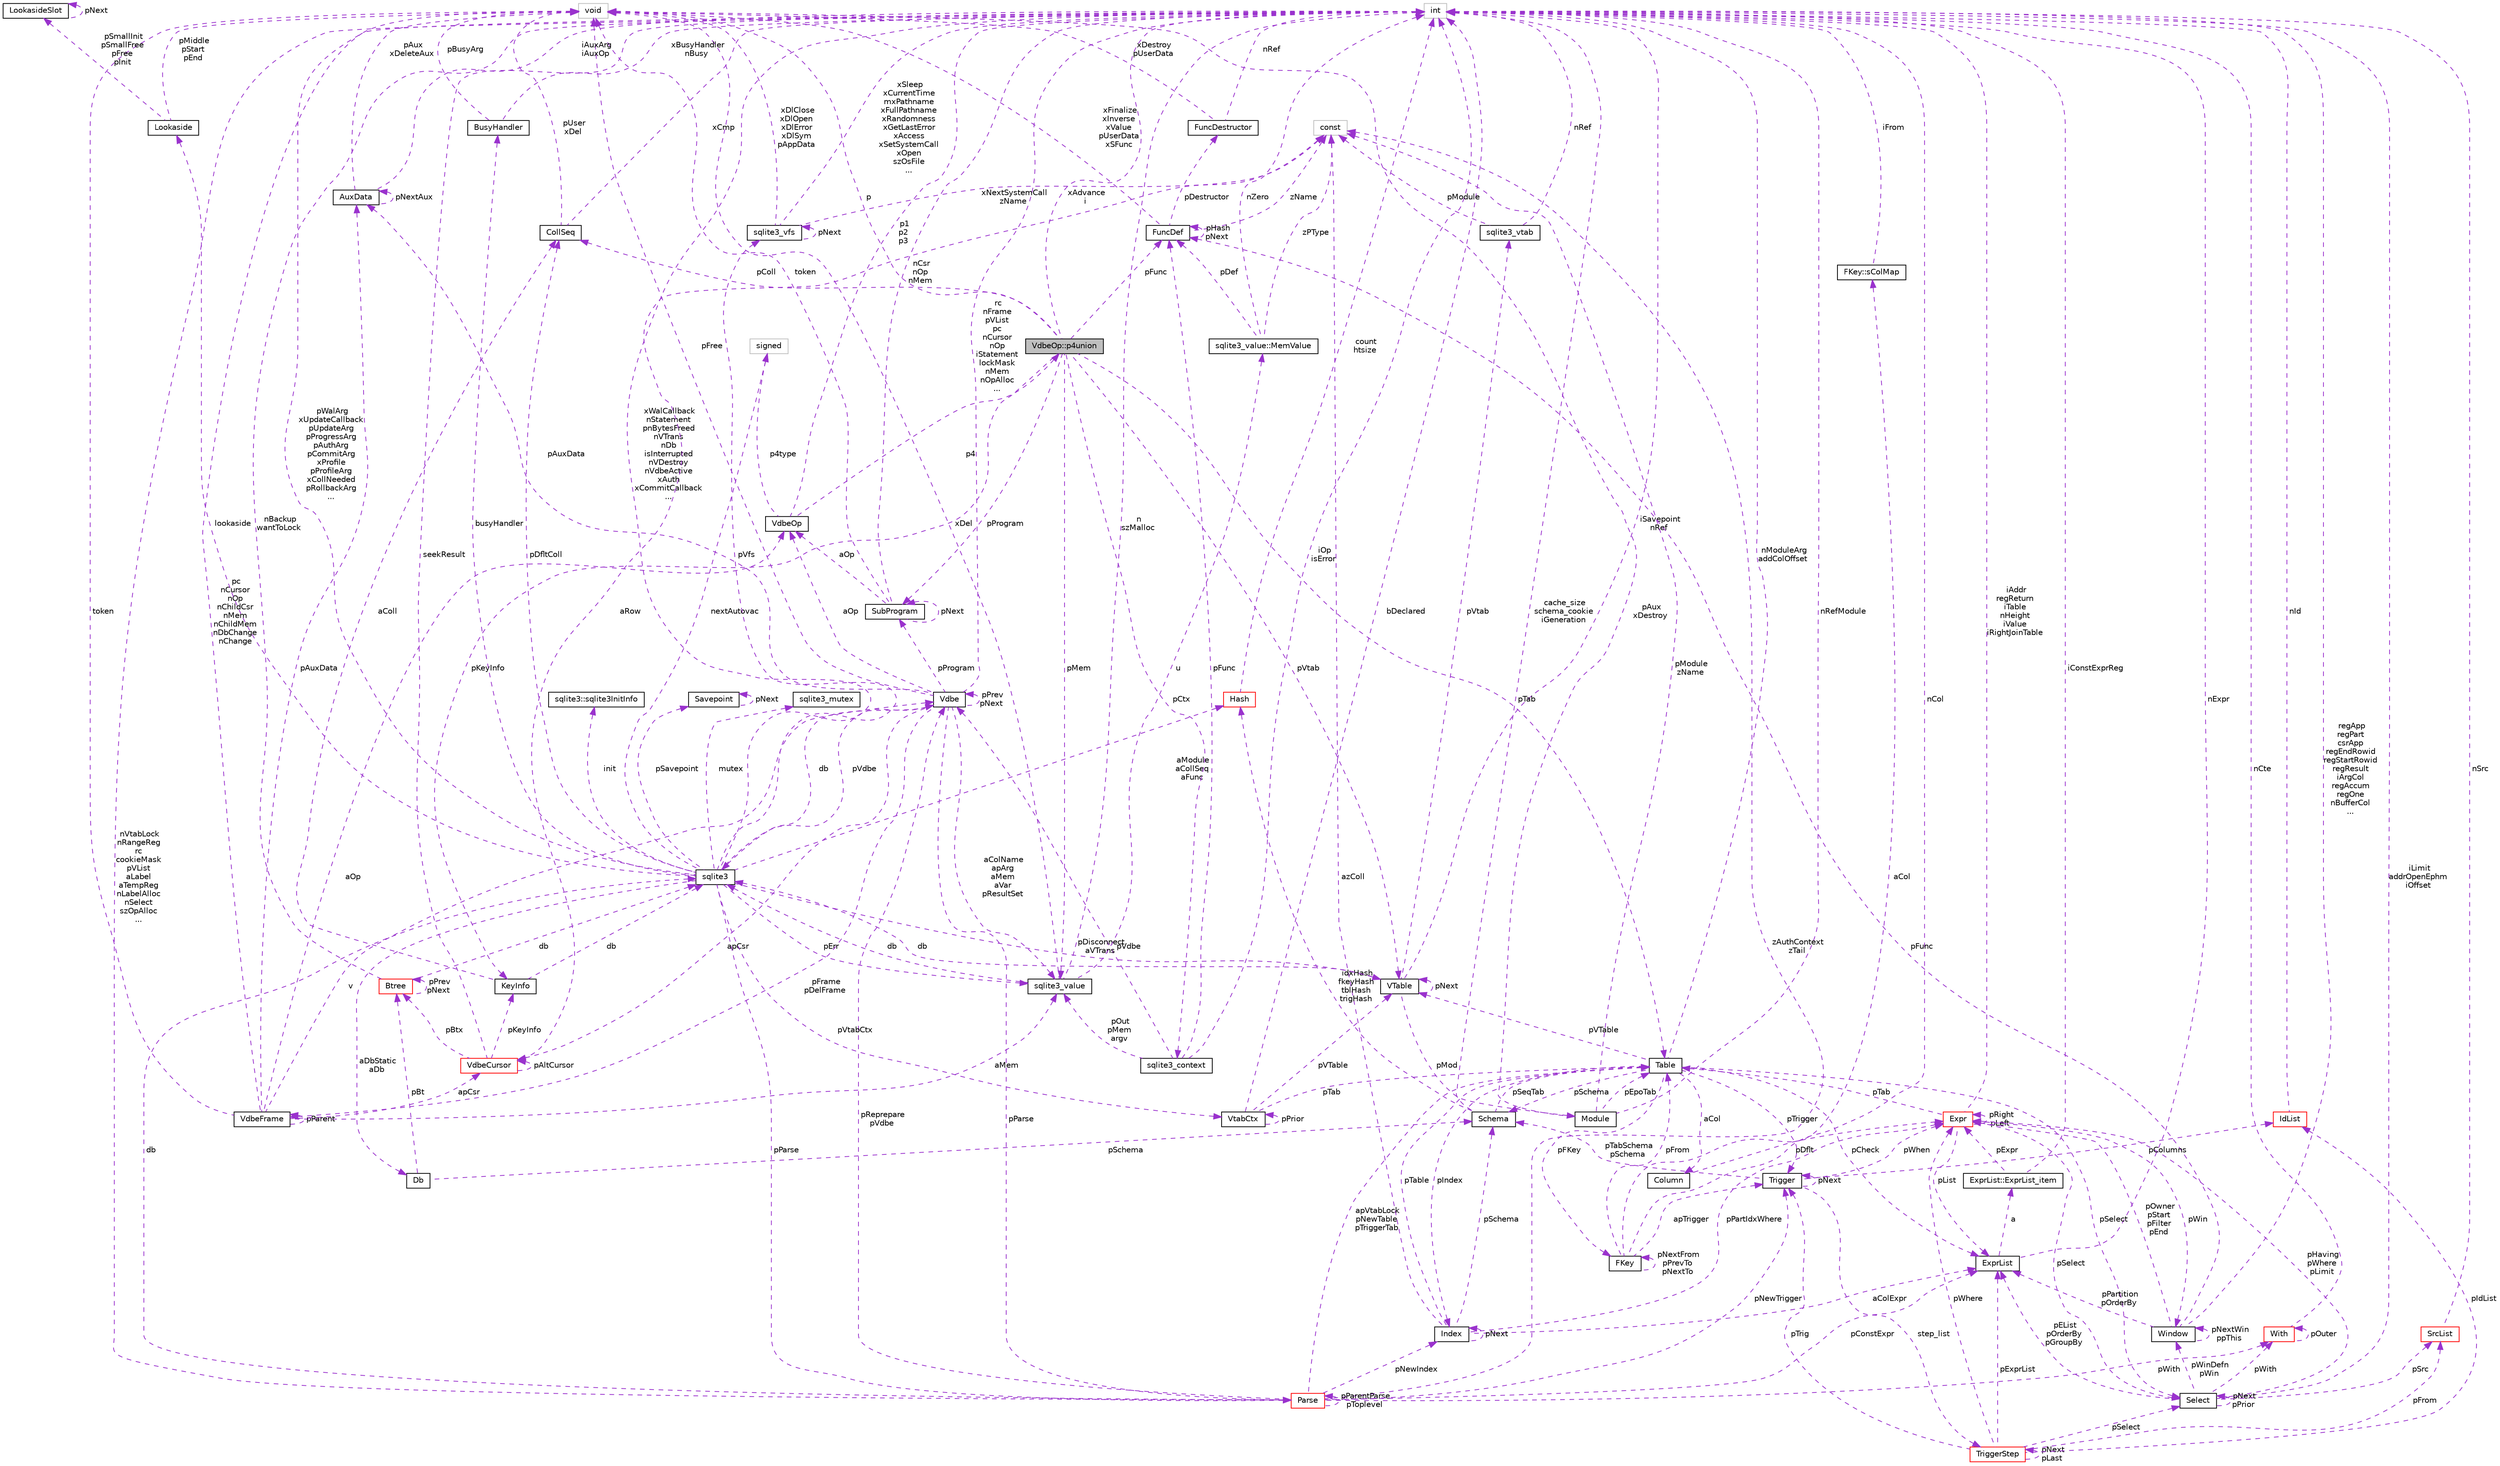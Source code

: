 digraph "VdbeOp::p4union"
{
 // LATEX_PDF_SIZE
  edge [fontname="Helvetica",fontsize="10",labelfontname="Helvetica",labelfontsize="10"];
  node [fontname="Helvetica",fontsize="10",shape=record];
  Node1 [label="VdbeOp::p4union",height=0.2,width=0.4,color="black", fillcolor="grey75", style="filled", fontcolor="black",tooltip=" "];
  Node2 -> Node1 [dir="back",color="darkorchid3",fontsize="10",style="dashed",label=" p" ,fontname="Helvetica"];
  Node2 [label="void",height=0.2,width=0.4,color="grey75", fillcolor="white", style="filled",tooltip=" "];
  Node3 -> Node1 [dir="back",color="darkorchid3",fontsize="10",style="dashed",label=" pMem" ,fontname="Helvetica"];
  Node3 [label="sqlite3_value",height=0.2,width=0.4,color="black", fillcolor="white", style="filled",URL="$structsqlite3__value.html",tooltip=" "];
  Node4 -> Node3 [dir="back",color="darkorchid3",fontsize="10",style="dashed",label=" db" ,fontname="Helvetica"];
  Node4 [label="sqlite3",height=0.2,width=0.4,color="black", fillcolor="white", style="filled",URL="$structsqlite3.html",tooltip=" "];
  Node5 -> Node4 [dir="back",color="darkorchid3",fontsize="10",style="dashed",label=" pVdbe" ,fontname="Helvetica"];
  Node5 [label="Vdbe",height=0.2,width=0.4,color="black", fillcolor="white", style="filled",URL="$structVdbe.html",tooltip=" "];
  Node5 -> Node5 [dir="back",color="darkorchid3",fontsize="10",style="dashed",label=" pPrev\npNext" ,fontname="Helvetica"];
  Node4 -> Node5 [dir="back",color="darkorchid3",fontsize="10",style="dashed",label=" db" ,fontname="Helvetica"];
  Node2 -> Node5 [dir="back",color="darkorchid3",fontsize="10",style="dashed",label=" pFree" ,fontname="Helvetica"];
  Node3 -> Node5 [dir="back",color="darkorchid3",fontsize="10",style="dashed",label=" aColName\napArg\naMem\naVar\npResultSet" ,fontname="Helvetica"];
  Node6 -> Node5 [dir="back",color="darkorchid3",fontsize="10",style="dashed",label=" pFrame\npDelFrame" ,fontname="Helvetica"];
  Node6 [label="VdbeFrame",height=0.2,width=0.4,color="black", fillcolor="white", style="filled",URL="$structVdbeFrame.html",tooltip=" "];
  Node5 -> Node6 [dir="back",color="darkorchid3",fontsize="10",style="dashed",label=" v" ,fontname="Helvetica"];
  Node2 -> Node6 [dir="back",color="darkorchid3",fontsize="10",style="dashed",label=" token" ,fontname="Helvetica"];
  Node3 -> Node6 [dir="back",color="darkorchid3",fontsize="10",style="dashed",label=" aMem" ,fontname="Helvetica"];
  Node6 -> Node6 [dir="back",color="darkorchid3",fontsize="10",style="dashed",label=" pParent" ,fontname="Helvetica"];
  Node7 -> Node6 [dir="back",color="darkorchid3",fontsize="10",style="dashed",label=" pc\nnCursor\nnOp\nnChildCsr\nnMem\nnChildMem\nnDbChange\nnChange" ,fontname="Helvetica"];
  Node7 [label="int",height=0.2,width=0.4,color="grey75", fillcolor="white", style="filled",tooltip=" "];
  Node8 -> Node6 [dir="back",color="darkorchid3",fontsize="10",style="dashed",label=" pAuxData" ,fontname="Helvetica"];
  Node8 [label="AuxData",height=0.2,width=0.4,color="black", fillcolor="white", style="filled",URL="$structAuxData.html",tooltip=" "];
  Node2 -> Node8 [dir="back",color="darkorchid3",fontsize="10",style="dashed",label=" pAux\nxDeleteAux" ,fontname="Helvetica"];
  Node7 -> Node8 [dir="back",color="darkorchid3",fontsize="10",style="dashed",label=" iAuxArg\niAuxOp" ,fontname="Helvetica"];
  Node8 -> Node8 [dir="back",color="darkorchid3",fontsize="10",style="dashed",label=" pNextAux" ,fontname="Helvetica"];
  Node9 -> Node6 [dir="back",color="darkorchid3",fontsize="10",style="dashed",label=" apCsr" ,fontname="Helvetica"];
  Node9 [label="VdbeCursor",height=0.2,width=0.4,color="red", fillcolor="white", style="filled",URL="$structVdbeCursor.html",tooltip=" "];
  Node7 -> Node9 [dir="back",color="darkorchid3",fontsize="10",style="dashed",label=" seekResult" ,fontname="Helvetica"];
  Node9 -> Node9 [dir="back",color="darkorchid3",fontsize="10",style="dashed",label=" pAltCursor" ,fontname="Helvetica"];
  Node29 -> Node9 [dir="back",color="darkorchid3",fontsize="10",style="dashed",label=" pKeyInfo" ,fontname="Helvetica"];
  Node29 [label="KeyInfo",height=0.2,width=0.4,color="black", fillcolor="white", style="filled",URL="$structKeyInfo.html",tooltip=" "];
  Node4 -> Node29 [dir="back",color="darkorchid3",fontsize="10",style="dashed",label=" db" ,fontname="Helvetica"];
  Node30 -> Node29 [dir="back",color="darkorchid3",fontsize="10",style="dashed",label=" aColl" ,fontname="Helvetica"];
  Node30 [label="CollSeq",height=0.2,width=0.4,color="black", fillcolor="white", style="filled",URL="$structCollSeq.html",tooltip=" "];
  Node2 -> Node30 [dir="back",color="darkorchid3",fontsize="10",style="dashed",label=" pUser\nxDel" ,fontname="Helvetica"];
  Node7 -> Node30 [dir="back",color="darkorchid3",fontsize="10",style="dashed",label=" xCmp" ,fontname="Helvetica"];
  Node16 -> Node9 [dir="back",color="darkorchid3",fontsize="10",style="dashed",label=" pBtx" ,fontname="Helvetica"];
  Node16 [label="Btree",height=0.2,width=0.4,color="red", fillcolor="white", style="filled",URL="$structBtree.html",tooltip=" "];
  Node4 -> Node16 [dir="back",color="darkorchid3",fontsize="10",style="dashed",label=" db" ,fontname="Helvetica"];
  Node7 -> Node16 [dir="back",color="darkorchid3",fontsize="10",style="dashed",label=" nBackup\nwantToLock" ,fontname="Helvetica"];
  Node16 -> Node16 [dir="back",color="darkorchid3",fontsize="10",style="dashed",label=" pPrev\npNext" ,fontname="Helvetica"];
  Node24 -> Node9 [dir="back",color="darkorchid3",fontsize="10",style="dashed",label=" aRow" ,fontname="Helvetica"];
  Node24 [label="const",height=0.2,width=0.4,color="grey75", fillcolor="white", style="filled",tooltip=" "];
  Node43 -> Node6 [dir="back",color="darkorchid3",fontsize="10",style="dashed",label=" aOp" ,fontname="Helvetica"];
  Node43 [label="VdbeOp",height=0.2,width=0.4,color="black", fillcolor="white", style="filled",URL="$structVdbeOp.html",tooltip=" "];
  Node1 -> Node43 [dir="back",color="darkorchid3",fontsize="10",style="dashed",label=" p4" ,fontname="Helvetica"];
  Node7 -> Node43 [dir="back",color="darkorchid3",fontsize="10",style="dashed",label=" p1\np2\np3" ,fontname="Helvetica"];
  Node44 -> Node43 [dir="back",color="darkorchid3",fontsize="10",style="dashed",label=" p4type" ,fontname="Helvetica"];
  Node44 [label="signed",height=0.2,width=0.4,color="grey75", fillcolor="white", style="filled",tooltip=" "];
  Node7 -> Node5 [dir="back",color="darkorchid3",fontsize="10",style="dashed",label=" rc\nnFrame\npVList\npc\nnCursor\nnOp\niStatement\nlockMask\nnMem\nnOpAlloc\n..." ,fontname="Helvetica"];
  Node8 -> Node5 [dir="back",color="darkorchid3",fontsize="10",style="dashed",label=" pAuxData" ,fontname="Helvetica"];
  Node45 -> Node5 [dir="back",color="darkorchid3",fontsize="10",style="dashed",label=" pProgram" ,fontname="Helvetica"];
  Node45 [label="SubProgram",height=0.2,width=0.4,color="black", fillcolor="white", style="filled",URL="$structSubProgram.html",tooltip=" "];
  Node2 -> Node45 [dir="back",color="darkorchid3",fontsize="10",style="dashed",label=" token" ,fontname="Helvetica"];
  Node7 -> Node45 [dir="back",color="darkorchid3",fontsize="10",style="dashed",label=" nCsr\nnOp\nnMem" ,fontname="Helvetica"];
  Node45 -> Node45 [dir="back",color="darkorchid3",fontsize="10",style="dashed",label=" pNext" ,fontname="Helvetica"];
  Node43 -> Node45 [dir="back",color="darkorchid3",fontsize="10",style="dashed",label=" aOp" ,fontname="Helvetica"];
  Node9 -> Node5 [dir="back",color="darkorchid3",fontsize="10",style="dashed",label=" apCsr" ,fontname="Helvetica"];
  Node46 -> Node5 [dir="back",color="darkorchid3",fontsize="10",style="dashed",label=" pParse" ,fontname="Helvetica"];
  Node46 [label="Parse",height=0.2,width=0.4,color="red", fillcolor="white", style="filled",URL="$structParse.html",tooltip=" "];
  Node5 -> Node46 [dir="back",color="darkorchid3",fontsize="10",style="dashed",label=" pReprepare\npVdbe" ,fontname="Helvetica"];
  Node4 -> Node46 [dir="back",color="darkorchid3",fontsize="10",style="dashed",label=" db" ,fontname="Helvetica"];
  Node63 -> Node46 [dir="back",color="darkorchid3",fontsize="10",style="dashed",label=" pWith" ,fontname="Helvetica"];
  Node63 [label="With",height=0.2,width=0.4,color="red", fillcolor="white", style="filled",URL="$structWith.html",tooltip=" "];
  Node63 -> Node63 [dir="back",color="darkorchid3",fontsize="10",style="dashed",label=" pOuter" ,fontname="Helvetica"];
  Node7 -> Node63 [dir="back",color="darkorchid3",fontsize="10",style="dashed",label=" nCte" ,fontname="Helvetica"];
  Node7 -> Node46 [dir="back",color="darkorchid3",fontsize="10",style="dashed",label=" nVtabLock\nnRangeReg\nrc\ncookieMask\npVList\naLabel\naTempReg\nnLabelAlloc\nnSelect\nszOpAlloc\n..." ,fontname="Helvetica"];
  Node70 -> Node46 [dir="back",color="darkorchid3",fontsize="10",style="dashed",label=" apVtabLock\npNewTable\npTriggerTab" ,fontname="Helvetica"];
  Node70 [label="Table",height=0.2,width=0.4,color="black", fillcolor="white", style="filled",URL="$structTable.html",tooltip=" "];
  Node71 -> Node70 [dir="back",color="darkorchid3",fontsize="10",style="dashed",label=" pSchema" ,fontname="Helvetica"];
  Node71 [label="Schema",height=0.2,width=0.4,color="black", fillcolor="white", style="filled",URL="$structSchema.html",tooltip=" "];
  Node7 -> Node71 [dir="back",color="darkorchid3",fontsize="10",style="dashed",label=" cache_size\nschema_cookie\niGeneration" ,fontname="Helvetica"];
  Node70 -> Node71 [dir="back",color="darkorchid3",fontsize="10",style="dashed",label=" pSeqTab" ,fontname="Helvetica"];
  Node72 -> Node71 [dir="back",color="darkorchid3",fontsize="10",style="dashed",label=" idxHash\nfkeyHash\ntblHash\ntrigHash" ,fontname="Helvetica"];
  Node72 [label="Hash",height=0.2,width=0.4,color="red", fillcolor="white", style="filled",URL="$structHash.html",tooltip=" "];
  Node7 -> Node72 [dir="back",color="darkorchid3",fontsize="10",style="dashed",label=" count\nhtsize" ,fontname="Helvetica"];
  Node75 -> Node70 [dir="back",color="darkorchid3",fontsize="10",style="dashed",label=" aCol" ,fontname="Helvetica"];
  Node75 [label="Column",height=0.2,width=0.4,color="black", fillcolor="white", style="filled",URL="$structColumn.html",tooltip=" "];
  Node67 -> Node75 [dir="back",color="darkorchid3",fontsize="10",style="dashed",label=" pDflt" ,fontname="Helvetica"];
  Node67 [label="Expr",height=0.2,width=0.4,color="red", fillcolor="white", style="filled",URL="$structExpr.html",tooltip=" "];
  Node67 -> Node67 [dir="back",color="darkorchid3",fontsize="10",style="dashed",label=" pRight\npLeft" ,fontname="Helvetica"];
  Node7 -> Node67 [dir="back",color="darkorchid3",fontsize="10",style="dashed",label=" iAddr\nregReturn\niTable\nnHeight\niValue\niRightJoinTable" ,fontname="Helvetica"];
  Node70 -> Node67 [dir="back",color="darkorchid3",fontsize="10",style="dashed",label=" pTab" ,fontname="Helvetica"];
  Node66 -> Node67 [dir="back",color="darkorchid3",fontsize="10",style="dashed",label=" pSelect" ,fontname="Helvetica"];
  Node66 [label="Select",height=0.2,width=0.4,color="black", fillcolor="white", style="filled",URL="$structSelect.html",tooltip=" "];
  Node67 -> Node66 [dir="back",color="darkorchid3",fontsize="10",style="dashed",label=" pHaving\npWhere\npLimit" ,fontname="Helvetica"];
  Node63 -> Node66 [dir="back",color="darkorchid3",fontsize="10",style="dashed",label=" pWith" ,fontname="Helvetica"];
  Node7 -> Node66 [dir="back",color="darkorchid3",fontsize="10",style="dashed",label=" iLimit\naddrOpenEphm\niOffset" ,fontname="Helvetica"];
  Node66 -> Node66 [dir="back",color="darkorchid3",fontsize="10",style="dashed",label=" pNext\npPrior" ,fontname="Helvetica"];
  Node82 -> Node66 [dir="back",color="darkorchid3",fontsize="10",style="dashed",label=" pSrc" ,fontname="Helvetica"];
  Node82 [label="SrcList",height=0.2,width=0.4,color="red", fillcolor="white", style="filled",URL="$structSrcList.html",tooltip=" "];
  Node7 -> Node82 [dir="back",color="darkorchid3",fontsize="10",style="dashed",label=" nSrc" ,fontname="Helvetica"];
  Node85 -> Node66 [dir="back",color="darkorchid3",fontsize="10",style="dashed",label=" pEList\npOrderBy\npGroupBy" ,fontname="Helvetica"];
  Node85 [label="ExprList",height=0.2,width=0.4,color="black", fillcolor="white", style="filled",URL="$structExprList.html",tooltip=" "];
  Node86 -> Node85 [dir="back",color="darkorchid3",fontsize="10",style="dashed",label=" a" ,fontname="Helvetica"];
  Node86 [label="ExprList::ExprList_item",height=0.2,width=0.4,color="black", fillcolor="white", style="filled",URL="$structExprList_1_1ExprList__item.html",tooltip=" "];
  Node67 -> Node86 [dir="back",color="darkorchid3",fontsize="10",style="dashed",label=" pExpr" ,fontname="Helvetica"];
  Node7 -> Node86 [dir="back",color="darkorchid3",fontsize="10",style="dashed",label=" iConstExprReg" ,fontname="Helvetica"];
  Node7 -> Node85 [dir="back",color="darkorchid3",fontsize="10",style="dashed",label=" nExpr" ,fontname="Helvetica"];
  Node93 -> Node66 [dir="back",color="darkorchid3",fontsize="10",style="dashed",label=" pWinDefn\npWin" ,fontname="Helvetica"];
  Node93 [label="Window",height=0.2,width=0.4,color="black", fillcolor="white", style="filled",URL="$structWindow.html",tooltip=" "];
  Node67 -> Node93 [dir="back",color="darkorchid3",fontsize="10",style="dashed",label=" pOwner\npStart\npFilter\npEnd" ,fontname="Helvetica"];
  Node7 -> Node93 [dir="back",color="darkorchid3",fontsize="10",style="dashed",label=" regApp\nregPart\ncsrApp\nregEndRowid\nregStartRowid\nregResult\niArgCol\nregAccum\nregOne\nnBufferCol\n..." ,fontname="Helvetica"];
  Node85 -> Node93 [dir="back",color="darkorchid3",fontsize="10",style="dashed",label=" pPartition\npOrderBy" ,fontname="Helvetica"];
  Node91 -> Node93 [dir="back",color="darkorchid3",fontsize="10",style="dashed",label=" pFunc" ,fontname="Helvetica"];
  Node91 [label="FuncDef",height=0.2,width=0.4,color="black", fillcolor="white", style="filled",URL="$structFuncDef.html",tooltip=" "];
  Node2 -> Node91 [dir="back",color="darkorchid3",fontsize="10",style="dashed",label=" xFinalize\nxInverse\nxValue\npUserData\nxSFunc" ,fontname="Helvetica"];
  Node92 -> Node91 [dir="back",color="darkorchid3",fontsize="10",style="dashed",label=" pDestructor" ,fontname="Helvetica"];
  Node92 [label="FuncDestructor",height=0.2,width=0.4,color="black", fillcolor="white", style="filled",URL="$structFuncDestructor.html",tooltip=" "];
  Node2 -> Node92 [dir="back",color="darkorchid3",fontsize="10",style="dashed",label=" xDestroy\npUserData" ,fontname="Helvetica"];
  Node7 -> Node92 [dir="back",color="darkorchid3",fontsize="10",style="dashed",label=" nRef" ,fontname="Helvetica"];
  Node24 -> Node91 [dir="back",color="darkorchid3",fontsize="10",style="dashed",label=" zName" ,fontname="Helvetica"];
  Node91 -> Node91 [dir="back",color="darkorchid3",fontsize="10",style="dashed",label=" pHash\npNext" ,fontname="Helvetica"];
  Node93 -> Node93 [dir="back",color="darkorchid3",fontsize="10",style="dashed",label=" pNextWin\nppThis" ,fontname="Helvetica"];
  Node85 -> Node67 [dir="back",color="darkorchid3",fontsize="10",style="dashed",label=" pList" ,fontname="Helvetica"];
  Node93 -> Node67 [dir="back",color="darkorchid3",fontsize="10",style="dashed",label=" pWin" ,fontname="Helvetica"];
  Node76 -> Node70 [dir="back",color="darkorchid3",fontsize="10",style="dashed",label=" pFKey" ,fontname="Helvetica"];
  Node76 [label="FKey",height=0.2,width=0.4,color="black", fillcolor="white", style="filled",URL="$structFKey.html",tooltip=" "];
  Node77 -> Node76 [dir="back",color="darkorchid3",fontsize="10",style="dashed",label=" aCol" ,fontname="Helvetica"];
  Node77 [label="FKey::sColMap",height=0.2,width=0.4,color="black", fillcolor="white", style="filled",URL="$structFKey_1_1sColMap.html",tooltip=" "];
  Node7 -> Node77 [dir="back",color="darkorchid3",fontsize="10",style="dashed",label=" iFrom" ,fontname="Helvetica"];
  Node76 -> Node76 [dir="back",color="darkorchid3",fontsize="10",style="dashed",label=" pNextFrom\npPrevTo\npNextTo" ,fontname="Helvetica"];
  Node7 -> Node76 [dir="back",color="darkorchid3",fontsize="10",style="dashed",label=" nCol" ,fontname="Helvetica"];
  Node70 -> Node76 [dir="back",color="darkorchid3",fontsize="10",style="dashed",label=" pFrom" ,fontname="Helvetica"];
  Node78 -> Node76 [dir="back",color="darkorchid3",fontsize="10",style="dashed",label=" apTrigger" ,fontname="Helvetica"];
  Node78 [label="Trigger",height=0.2,width=0.4,color="black", fillcolor="white", style="filled",URL="$structTrigger.html",tooltip=" "];
  Node79 -> Node78 [dir="back",color="darkorchid3",fontsize="10",style="dashed",label=" step_list" ,fontname="Helvetica"];
  Node79 [label="TriggerStep",height=0.2,width=0.4,color="red", fillcolor="white", style="filled",URL="$structTriggerStep.html",tooltip=" "];
  Node79 -> Node79 [dir="back",color="darkorchid3",fontsize="10",style="dashed",label=" pNext\npLast" ,fontname="Helvetica"];
  Node67 -> Node79 [dir="back",color="darkorchid3",fontsize="10",style="dashed",label=" pWhere" ,fontname="Helvetica"];
  Node80 -> Node79 [dir="back",color="darkorchid3",fontsize="10",style="dashed",label=" pIdList" ,fontname="Helvetica"];
  Node80 [label="IdList",height=0.2,width=0.4,color="red", fillcolor="white", style="filled",URL="$structIdList.html",tooltip=" "];
  Node7 -> Node80 [dir="back",color="darkorchid3",fontsize="10",style="dashed",label=" nId" ,fontname="Helvetica"];
  Node66 -> Node79 [dir="back",color="darkorchid3",fontsize="10",style="dashed",label=" pSelect" ,fontname="Helvetica"];
  Node78 -> Node79 [dir="back",color="darkorchid3",fontsize="10",style="dashed",label=" pTrig" ,fontname="Helvetica"];
  Node82 -> Node79 [dir="back",color="darkorchid3",fontsize="10",style="dashed",label=" pFrom" ,fontname="Helvetica"];
  Node85 -> Node79 [dir="back",color="darkorchid3",fontsize="10",style="dashed",label=" pExprList" ,fontname="Helvetica"];
  Node71 -> Node78 [dir="back",color="darkorchid3",fontsize="10",style="dashed",label=" pTabSchema\npSchema" ,fontname="Helvetica"];
  Node67 -> Node78 [dir="back",color="darkorchid3",fontsize="10",style="dashed",label=" pWhen" ,fontname="Helvetica"];
  Node80 -> Node78 [dir="back",color="darkorchid3",fontsize="10",style="dashed",label=" pColumns" ,fontname="Helvetica"];
  Node78 -> Node78 [dir="back",color="darkorchid3",fontsize="10",style="dashed",label=" pNext" ,fontname="Helvetica"];
  Node88 -> Node70 [dir="back",color="darkorchid3",fontsize="10",style="dashed",label=" pVTable" ,fontname="Helvetica"];
  Node88 [label="VTable",height=0.2,width=0.4,color="black", fillcolor="white", style="filled",URL="$structVTable.html",tooltip=" "];
  Node4 -> Node88 [dir="back",color="darkorchid3",fontsize="10",style="dashed",label=" db" ,fontname="Helvetica"];
  Node88 -> Node88 [dir="back",color="darkorchid3",fontsize="10",style="dashed",label=" pNext" ,fontname="Helvetica"];
  Node7 -> Node88 [dir="back",color="darkorchid3",fontsize="10",style="dashed",label=" iSavepoint\nnRef" ,fontname="Helvetica"];
  Node89 -> Node88 [dir="back",color="darkorchid3",fontsize="10",style="dashed",label=" pMod" ,fontname="Helvetica"];
  Node89 [label="Module",height=0.2,width=0.4,color="black", fillcolor="white", style="filled",URL="$structModule.html",tooltip=" "];
  Node2 -> Node89 [dir="back",color="darkorchid3",fontsize="10",style="dashed",label=" pAux\nxDestroy" ,fontname="Helvetica"];
  Node7 -> Node89 [dir="back",color="darkorchid3",fontsize="10",style="dashed",label=" nRefModule" ,fontname="Helvetica"];
  Node70 -> Node89 [dir="back",color="darkorchid3",fontsize="10",style="dashed",label=" pEpoTab" ,fontname="Helvetica"];
  Node24 -> Node89 [dir="back",color="darkorchid3",fontsize="10",style="dashed",label=" pModule\nzName" ,fontname="Helvetica"];
  Node32 -> Node88 [dir="back",color="darkorchid3",fontsize="10",style="dashed",label=" pVtab" ,fontname="Helvetica"];
  Node32 [label="sqlite3_vtab",height=0.2,width=0.4,color="black", fillcolor="white", style="filled",URL="$structsqlite3__vtab.html",tooltip=" "];
  Node7 -> Node32 [dir="back",color="darkorchid3",fontsize="10",style="dashed",label=" nRef" ,fontname="Helvetica"];
  Node24 -> Node32 [dir="back",color="darkorchid3",fontsize="10",style="dashed",label=" pModule" ,fontname="Helvetica"];
  Node7 -> Node70 [dir="back",color="darkorchid3",fontsize="10",style="dashed",label=" nModuleArg\naddColOffset" ,fontname="Helvetica"];
  Node78 -> Node70 [dir="back",color="darkorchid3",fontsize="10",style="dashed",label=" pTrigger" ,fontname="Helvetica"];
  Node66 -> Node70 [dir="back",color="darkorchid3",fontsize="10",style="dashed",label=" pSelect" ,fontname="Helvetica"];
  Node85 -> Node70 [dir="back",color="darkorchid3",fontsize="10",style="dashed",label=" pCheck" ,fontname="Helvetica"];
  Node84 -> Node70 [dir="back",color="darkorchid3",fontsize="10",style="dashed",label=" pIndex" ,fontname="Helvetica"];
  Node84 [label="Index",height=0.2,width=0.4,color="black", fillcolor="white", style="filled",URL="$structIndex.html",tooltip=" "];
  Node71 -> Node84 [dir="back",color="darkorchid3",fontsize="10",style="dashed",label=" pSchema" ,fontname="Helvetica"];
  Node67 -> Node84 [dir="back",color="darkorchid3",fontsize="10",style="dashed",label=" pPartIdxWhere" ,fontname="Helvetica"];
  Node70 -> Node84 [dir="back",color="darkorchid3",fontsize="10",style="dashed",label=" pTable" ,fontname="Helvetica"];
  Node85 -> Node84 [dir="back",color="darkorchid3",fontsize="10",style="dashed",label=" aColExpr" ,fontname="Helvetica"];
  Node24 -> Node84 [dir="back",color="darkorchid3",fontsize="10",style="dashed",label=" azColl" ,fontname="Helvetica"];
  Node84 -> Node84 [dir="back",color="darkorchid3",fontsize="10",style="dashed",label=" pNext" ,fontname="Helvetica"];
  Node78 -> Node46 [dir="back",color="darkorchid3",fontsize="10",style="dashed",label=" pNewTrigger" ,fontname="Helvetica"];
  Node84 -> Node46 [dir="back",color="darkorchid3",fontsize="10",style="dashed",label=" pNewIndex" ,fontname="Helvetica"];
  Node24 -> Node46 [dir="back",color="darkorchid3",fontsize="10",style="dashed",label=" zAuthContext\nzTail" ,fontname="Helvetica"];
  Node85 -> Node46 [dir="back",color="darkorchid3",fontsize="10",style="dashed",label=" pConstExpr" ,fontname="Helvetica"];
  Node46 -> Node46 [dir="back",color="darkorchid3",fontsize="10",style="dashed",label=" pParentParse\npToplevel" ,fontname="Helvetica"];
  Node43 -> Node5 [dir="back",color="darkorchid3",fontsize="10",style="dashed",label=" aOp" ,fontname="Helvetica"];
  Node98 -> Node4 [dir="back",color="darkorchid3",fontsize="10",style="dashed",label=" pSavepoint" ,fontname="Helvetica"];
  Node98 [label="Savepoint",height=0.2,width=0.4,color="black", fillcolor="white", style="filled",URL="$structSavepoint.html",tooltip=" "];
  Node98 -> Node98 [dir="back",color="darkorchid3",fontsize="10",style="dashed",label=" pNext" ,fontname="Helvetica"];
  Node2 -> Node4 [dir="back",color="darkorchid3",fontsize="10",style="dashed",label=" pWalArg\nxUpdateCallback\npUpdateArg\npProgressArg\npAuthArg\npCommitArg\nxProfile\npProfileArg\nxCollNeeded\npRollbackArg\n..." ,fontname="Helvetica"];
  Node99 -> Node4 [dir="back",color="darkorchid3",fontsize="10",style="dashed",label=" lookaside" ,fontname="Helvetica"];
  Node99 [label="Lookaside",height=0.2,width=0.4,color="black", fillcolor="white", style="filled",URL="$structLookaside.html",tooltip=" "];
  Node2 -> Node99 [dir="back",color="darkorchid3",fontsize="10",style="dashed",label=" pMiddle\npStart\npEnd" ,fontname="Helvetica"];
  Node100 -> Node99 [dir="back",color="darkorchid3",fontsize="10",style="dashed",label=" pSmallInit\npSmallFree\npFree\npInit" ,fontname="Helvetica"];
  Node100 [label="LookasideSlot",height=0.2,width=0.4,color="black", fillcolor="white", style="filled",URL="$structLookasideSlot.html",tooltip=" "];
  Node100 -> Node100 [dir="back",color="darkorchid3",fontsize="10",style="dashed",label=" pNext" ,fontname="Helvetica"];
  Node3 -> Node4 [dir="back",color="darkorchid3",fontsize="10",style="dashed",label=" pErr" ,fontname="Helvetica"];
  Node14 -> Node4 [dir="back",color="darkorchid3",fontsize="10",style="dashed",label=" mutex" ,fontname="Helvetica"];
  Node14 [label="sqlite3_mutex",height=0.2,width=0.4,color="black", fillcolor="white", style="filled",URL="$structsqlite3__mutex.html",tooltip=" "];
  Node25 -> Node4 [dir="back",color="darkorchid3",fontsize="10",style="dashed",label=" pVfs" ,fontname="Helvetica"];
  Node25 [label="sqlite3_vfs",height=0.2,width=0.4,color="black", fillcolor="white", style="filled",URL="$structsqlite3__vfs.html",tooltip=" "];
  Node2 -> Node25 [dir="back",color="darkorchid3",fontsize="10",style="dashed",label=" xDlClose\nxDlOpen\nxDlError\nxDlSym\npAppData" ,fontname="Helvetica"];
  Node25 -> Node25 [dir="back",color="darkorchid3",fontsize="10",style="dashed",label=" pNext" ,fontname="Helvetica"];
  Node7 -> Node25 [dir="back",color="darkorchid3",fontsize="10",style="dashed",label=" xSleep\nxCurrentTime\nmxPathname\nxFullPathname\nxRandomness\nxGetLastError\nxAccess\nxSetSystemCall\nxOpen\nszOsFile\n..." ,fontname="Helvetica"];
  Node24 -> Node25 [dir="back",color="darkorchid3",fontsize="10",style="dashed",label=" xNextSystemCall\nzName" ,fontname="Helvetica"];
  Node101 -> Node4 [dir="back",color="darkorchid3",fontsize="10",style="dashed",label=" init" ,fontname="Helvetica"];
  Node101 [label="sqlite3::sqlite3InitInfo",height=0.2,width=0.4,color="black", fillcolor="white", style="filled",URL="$structsqlite3_1_1sqlite3InitInfo.html",tooltip=" "];
  Node102 -> Node4 [dir="back",color="darkorchid3",fontsize="10",style="dashed",label=" busyHandler" ,fontname="Helvetica"];
  Node102 [label="BusyHandler",height=0.2,width=0.4,color="black", fillcolor="white", style="filled",URL="$structBusyHandler.html",tooltip=" "];
  Node2 -> Node102 [dir="back",color="darkorchid3",fontsize="10",style="dashed",label=" pBusyArg" ,fontname="Helvetica"];
  Node7 -> Node102 [dir="back",color="darkorchid3",fontsize="10",style="dashed",label=" xBusyHandler\nnBusy" ,fontname="Helvetica"];
  Node103 -> Node4 [dir="back",color="darkorchid3",fontsize="10",style="dashed",label=" pVtabCtx" ,fontname="Helvetica"];
  Node103 [label="VtabCtx",height=0.2,width=0.4,color="black", fillcolor="white", style="filled",URL="$structVtabCtx.html",tooltip=" "];
  Node103 -> Node103 [dir="back",color="darkorchid3",fontsize="10",style="dashed",label=" pPrior" ,fontname="Helvetica"];
  Node7 -> Node103 [dir="back",color="darkorchid3",fontsize="10",style="dashed",label=" bDeclared" ,fontname="Helvetica"];
  Node88 -> Node103 [dir="back",color="darkorchid3",fontsize="10",style="dashed",label=" pVTable" ,fontname="Helvetica"];
  Node70 -> Node103 [dir="back",color="darkorchid3",fontsize="10",style="dashed",label=" pTab" ,fontname="Helvetica"];
  Node30 -> Node4 [dir="back",color="darkorchid3",fontsize="10",style="dashed",label=" pDfltColl" ,fontname="Helvetica"];
  Node88 -> Node4 [dir="back",color="darkorchid3",fontsize="10",style="dashed",label=" pDisconnect\naVTrans" ,fontname="Helvetica"];
  Node7 -> Node4 [dir="back",color="darkorchid3",fontsize="10",style="dashed",label=" xWalCallback\nnStatement\npnBytesFreed\nnVTrans\nnDb\nisInterrupted\nnVDestroy\nnVdbeActive\nxAuth\nxCommitCallback\n..." ,fontname="Helvetica"];
  Node44 -> Node4 [dir="back",color="darkorchid3",fontsize="10",style="dashed",label=" nextAutovac" ,fontname="Helvetica"];
  Node104 -> Node4 [dir="back",color="darkorchid3",fontsize="10",style="dashed",label=" aDbStatic\naDb" ,fontname="Helvetica"];
  Node104 [label="Db",height=0.2,width=0.4,color="black", fillcolor="white", style="filled",URL="$structDb.html",tooltip=" "];
  Node71 -> Node104 [dir="back",color="darkorchid3",fontsize="10",style="dashed",label=" pSchema" ,fontname="Helvetica"];
  Node16 -> Node104 [dir="back",color="darkorchid3",fontsize="10",style="dashed",label=" pBt" ,fontname="Helvetica"];
  Node72 -> Node4 [dir="back",color="darkorchid3",fontsize="10",style="dashed",label=" aModule\naCollSeq\naFunc" ,fontname="Helvetica"];
  Node46 -> Node4 [dir="back",color="darkorchid3",fontsize="10",style="dashed",label=" pParse" ,fontname="Helvetica"];
  Node2 -> Node3 [dir="back",color="darkorchid3",fontsize="10",style="dashed",label=" xDel" ,fontname="Helvetica"];
  Node105 -> Node3 [dir="back",color="darkorchid3",fontsize="10",style="dashed",label=" u" ,fontname="Helvetica"];
  Node105 [label="sqlite3_value::MemValue",height=0.2,width=0.4,color="black", fillcolor="white", style="filled",URL="$unionsqlite3__value_1_1MemValue.html",tooltip=" "];
  Node7 -> Node105 [dir="back",color="darkorchid3",fontsize="10",style="dashed",label=" nZero" ,fontname="Helvetica"];
  Node24 -> Node105 [dir="back",color="darkorchid3",fontsize="10",style="dashed",label=" zPType" ,fontname="Helvetica"];
  Node91 -> Node105 [dir="back",color="darkorchid3",fontsize="10",style="dashed",label=" pDef" ,fontname="Helvetica"];
  Node7 -> Node3 [dir="back",color="darkorchid3",fontsize="10",style="dashed",label=" n\nszMalloc" ,fontname="Helvetica"];
  Node30 -> Node1 [dir="back",color="darkorchid3",fontsize="10",style="dashed",label=" pColl" ,fontname="Helvetica"];
  Node88 -> Node1 [dir="back",color="darkorchid3",fontsize="10",style="dashed",label=" pVtab" ,fontname="Helvetica"];
  Node7 -> Node1 [dir="back",color="darkorchid3",fontsize="10",style="dashed",label=" xAdvance\ni" ,fontname="Helvetica"];
  Node70 -> Node1 [dir="back",color="darkorchid3",fontsize="10",style="dashed",label=" pTab" ,fontname="Helvetica"];
  Node45 -> Node1 [dir="back",color="darkorchid3",fontsize="10",style="dashed",label=" pProgram" ,fontname="Helvetica"];
  Node29 -> Node1 [dir="back",color="darkorchid3",fontsize="10",style="dashed",label=" pKeyInfo" ,fontname="Helvetica"];
  Node106 -> Node1 [dir="back",color="darkorchid3",fontsize="10",style="dashed",label=" pCtx" ,fontname="Helvetica"];
  Node106 [label="sqlite3_context",height=0.2,width=0.4,color="black", fillcolor="white", style="filled",URL="$structsqlite3__context.html",tooltip=" "];
  Node5 -> Node106 [dir="back",color="darkorchid3",fontsize="10",style="dashed",label=" pVdbe" ,fontname="Helvetica"];
  Node3 -> Node106 [dir="back",color="darkorchid3",fontsize="10",style="dashed",label=" pOut\npMem\nargv" ,fontname="Helvetica"];
  Node7 -> Node106 [dir="back",color="darkorchid3",fontsize="10",style="dashed",label=" iOp\nisError" ,fontname="Helvetica"];
  Node91 -> Node106 [dir="back",color="darkorchid3",fontsize="10",style="dashed",label=" pFunc" ,fontname="Helvetica"];
  Node91 -> Node1 [dir="back",color="darkorchid3",fontsize="10",style="dashed",label=" pFunc" ,fontname="Helvetica"];
}
